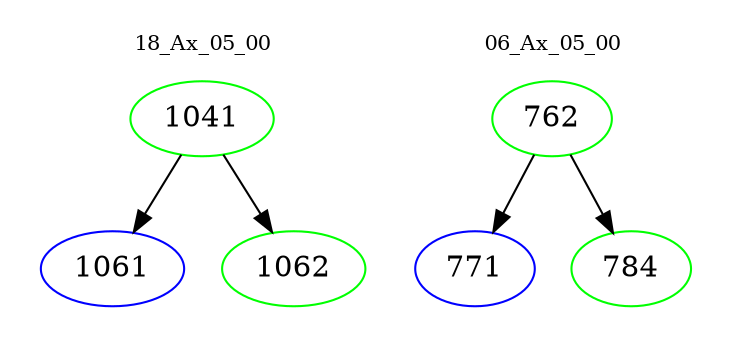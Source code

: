 digraph{
subgraph cluster_0 {
color = white
label = "18_Ax_05_00";
fontsize=10;
T0_1041 [label="1041", color="green"]
T0_1041 -> T0_1061 [color="black"]
T0_1061 [label="1061", color="blue"]
T0_1041 -> T0_1062 [color="black"]
T0_1062 [label="1062", color="green"]
}
subgraph cluster_1 {
color = white
label = "06_Ax_05_00";
fontsize=10;
T1_762 [label="762", color="green"]
T1_762 -> T1_771 [color="black"]
T1_771 [label="771", color="blue"]
T1_762 -> T1_784 [color="black"]
T1_784 [label="784", color="green"]
}
}

